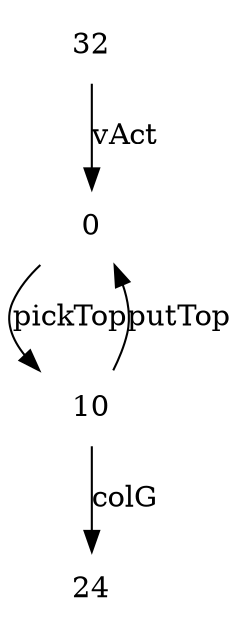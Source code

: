 digraph G {
    node [shape=plaintext]
32->0[label = "vAct"]
0->10[label = "pickTop"]
10->0[label = "putTop"]
10->24[label = "colG"]

}